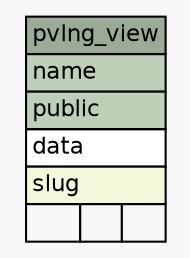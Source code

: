 // dot 2.26.3 on Linux 3.2.0-4-486
// SchemaSpy rev 590
digraph "pvlng_view" {
  graph [
    rankdir="RL"
    bgcolor="#f7f7f7"
    nodesep="0.18"
    ranksep="0.46"
    fontname="Helvetica"
    fontsize="11"
  ];
  node [
    fontname="Helvetica"
    fontsize="11"
    shape="plaintext"
  ];
  edge [
    arrowsize="0.8"
  ];
  "pvlng_view" [
    label=<
    <TABLE BORDER="0" CELLBORDER="1" CELLSPACING="0" BGCOLOR="#ffffff">
      <TR><TD COLSPAN="3" BGCOLOR="#9bab96" ALIGN="CENTER">pvlng_view</TD></TR>
      <TR><TD PORT="name" COLSPAN="3" BGCOLOR="#bed1b8" ALIGN="LEFT">name</TD></TR>
      <TR><TD PORT="public" COLSPAN="3" BGCOLOR="#bed1b8" ALIGN="LEFT">public</TD></TR>
      <TR><TD PORT="data" COLSPAN="3" ALIGN="LEFT">data</TD></TR>
      <TR><TD PORT="slug" COLSPAN="3" BGCOLOR="#f4f7da" ALIGN="LEFT">slug</TD></TR>
      <TR><TD ALIGN="LEFT" BGCOLOR="#f7f7f7">  </TD><TD ALIGN="RIGHT" BGCOLOR="#f7f7f7">  </TD><TD ALIGN="RIGHT" BGCOLOR="#f7f7f7">  </TD></TR>
    </TABLE>>
    URL="tables/pvlng_view.html"
    tooltip="pvlng_view"
  ];
}
